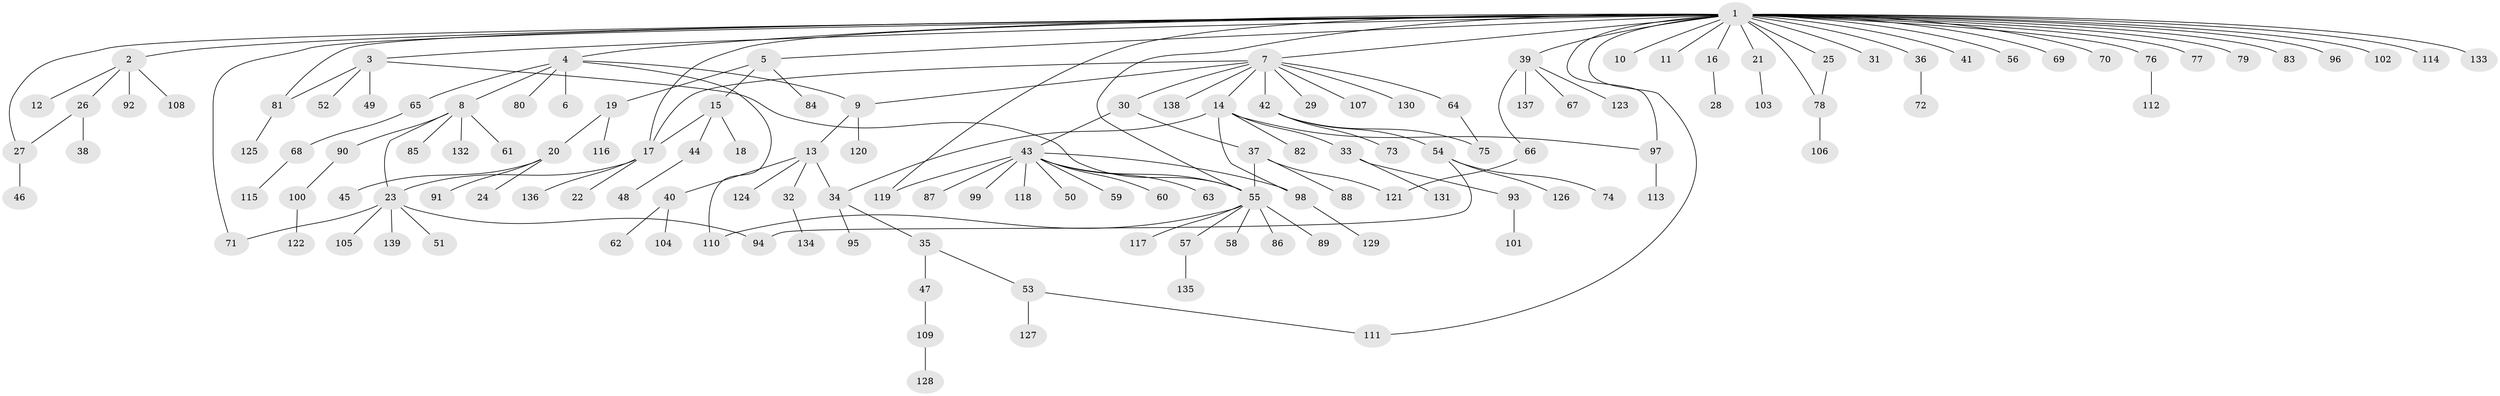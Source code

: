 // coarse degree distribution, {32: 0.009433962264150943, 4: 0.018867924528301886, 5: 0.05660377358490566, 7: 0.009433962264150943, 3: 0.07547169811320754, 1: 0.6226415094339622, 10: 0.009433962264150943, 8: 0.009433962264150943, 2: 0.16037735849056603, 6: 0.009433962264150943, 12: 0.009433962264150943, 9: 0.009433962264150943}
// Generated by graph-tools (version 1.1) at 2025/23/03/03/25 07:23:48]
// undirected, 139 vertices, 158 edges
graph export_dot {
graph [start="1"]
  node [color=gray90,style=filled];
  1;
  2;
  3;
  4;
  5;
  6;
  7;
  8;
  9;
  10;
  11;
  12;
  13;
  14;
  15;
  16;
  17;
  18;
  19;
  20;
  21;
  22;
  23;
  24;
  25;
  26;
  27;
  28;
  29;
  30;
  31;
  32;
  33;
  34;
  35;
  36;
  37;
  38;
  39;
  40;
  41;
  42;
  43;
  44;
  45;
  46;
  47;
  48;
  49;
  50;
  51;
  52;
  53;
  54;
  55;
  56;
  57;
  58;
  59;
  60;
  61;
  62;
  63;
  64;
  65;
  66;
  67;
  68;
  69;
  70;
  71;
  72;
  73;
  74;
  75;
  76;
  77;
  78;
  79;
  80;
  81;
  82;
  83;
  84;
  85;
  86;
  87;
  88;
  89;
  90;
  91;
  92;
  93;
  94;
  95;
  96;
  97;
  98;
  99;
  100;
  101;
  102;
  103;
  104;
  105;
  106;
  107;
  108;
  109;
  110;
  111;
  112;
  113;
  114;
  115;
  116;
  117;
  118;
  119;
  120;
  121;
  122;
  123;
  124;
  125;
  126;
  127;
  128;
  129;
  130;
  131;
  132;
  133;
  134;
  135;
  136;
  137;
  138;
  139;
  1 -- 2;
  1 -- 3;
  1 -- 4;
  1 -- 5;
  1 -- 7;
  1 -- 10;
  1 -- 11;
  1 -- 16;
  1 -- 17;
  1 -- 21;
  1 -- 25;
  1 -- 27;
  1 -- 31;
  1 -- 36;
  1 -- 39;
  1 -- 41;
  1 -- 55;
  1 -- 56;
  1 -- 69;
  1 -- 70;
  1 -- 71;
  1 -- 76;
  1 -- 77;
  1 -- 78;
  1 -- 79;
  1 -- 81;
  1 -- 83;
  1 -- 96;
  1 -- 97;
  1 -- 102;
  1 -- 111;
  1 -- 114;
  1 -- 119;
  1 -- 133;
  2 -- 12;
  2 -- 26;
  2 -- 92;
  2 -- 108;
  3 -- 49;
  3 -- 52;
  3 -- 55;
  3 -- 81;
  4 -- 6;
  4 -- 8;
  4 -- 9;
  4 -- 65;
  4 -- 80;
  4 -- 110;
  5 -- 15;
  5 -- 19;
  5 -- 84;
  7 -- 9;
  7 -- 14;
  7 -- 17;
  7 -- 29;
  7 -- 30;
  7 -- 42;
  7 -- 64;
  7 -- 107;
  7 -- 130;
  7 -- 138;
  8 -- 23;
  8 -- 61;
  8 -- 85;
  8 -- 90;
  8 -- 132;
  9 -- 13;
  9 -- 120;
  13 -- 32;
  13 -- 34;
  13 -- 40;
  13 -- 124;
  14 -- 33;
  14 -- 34;
  14 -- 82;
  14 -- 97;
  14 -- 98;
  15 -- 17;
  15 -- 18;
  15 -- 44;
  16 -- 28;
  17 -- 22;
  17 -- 23;
  17 -- 136;
  19 -- 20;
  19 -- 116;
  20 -- 24;
  20 -- 45;
  20 -- 91;
  21 -- 103;
  23 -- 51;
  23 -- 71;
  23 -- 94;
  23 -- 105;
  23 -- 139;
  25 -- 78;
  26 -- 27;
  26 -- 38;
  27 -- 46;
  30 -- 37;
  30 -- 43;
  32 -- 134;
  33 -- 93;
  33 -- 131;
  34 -- 35;
  34 -- 95;
  35 -- 47;
  35 -- 53;
  36 -- 72;
  37 -- 55;
  37 -- 88;
  37 -- 121;
  39 -- 66;
  39 -- 67;
  39 -- 123;
  39 -- 137;
  40 -- 62;
  40 -- 104;
  42 -- 54;
  42 -- 73;
  42 -- 75;
  43 -- 50;
  43 -- 55;
  43 -- 59;
  43 -- 60;
  43 -- 63;
  43 -- 87;
  43 -- 98;
  43 -- 99;
  43 -- 118;
  43 -- 119;
  44 -- 48;
  47 -- 109;
  53 -- 111;
  53 -- 127;
  54 -- 74;
  54 -- 94;
  54 -- 126;
  55 -- 57;
  55 -- 58;
  55 -- 86;
  55 -- 89;
  55 -- 110;
  55 -- 117;
  57 -- 135;
  64 -- 75;
  65 -- 68;
  66 -- 121;
  68 -- 115;
  76 -- 112;
  78 -- 106;
  81 -- 125;
  90 -- 100;
  93 -- 101;
  97 -- 113;
  98 -- 129;
  100 -- 122;
  109 -- 128;
}
